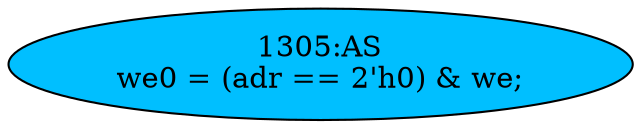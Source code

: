 strict digraph "" {
	node [label="\N"];
	"1305:AS"	 [ast="<pyverilog.vparser.ast.Assign object at 0x7f0a38eaeb10>",
		def_var="['we0']",
		fillcolor=deepskyblue,
		label="1305:AS
we0 = (adr == 2'h0) & we;",
		statements="[]",
		style=filled,
		typ=Assign,
		use_var="['adr', 'we']"];
}
